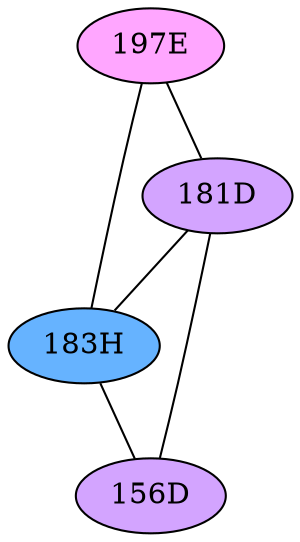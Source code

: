 // The Round Table
graph {
	"197E" [fillcolor="#FFA6FF" style=radial]
	"181D" [fillcolor="#D3A4FF" style=radial]
	"197E" -- "181D" [penwidth=1]
	"197E" [fillcolor="#FFA6FF" style=radial]
	"183H" [fillcolor="#66B3FF" style=radial]
	"197E" -- "183H" [penwidth=1]
	"181D" [fillcolor="#D3A4FF" style=radial]
	"183H" [fillcolor="#66B3FF" style=radial]
	"181D" -- "183H" [penwidth=1]
	"181D" [fillcolor="#D3A4FF" style=radial]
	"156D" [fillcolor="#D3A4FF" style=radial]
	"181D" -- "156D" [penwidth=1]
	"183H" [fillcolor="#66B3FF" style=radial]
	"156D" [fillcolor="#D3A4FF" style=radial]
	"183H" -- "156D" [penwidth=1]
}
